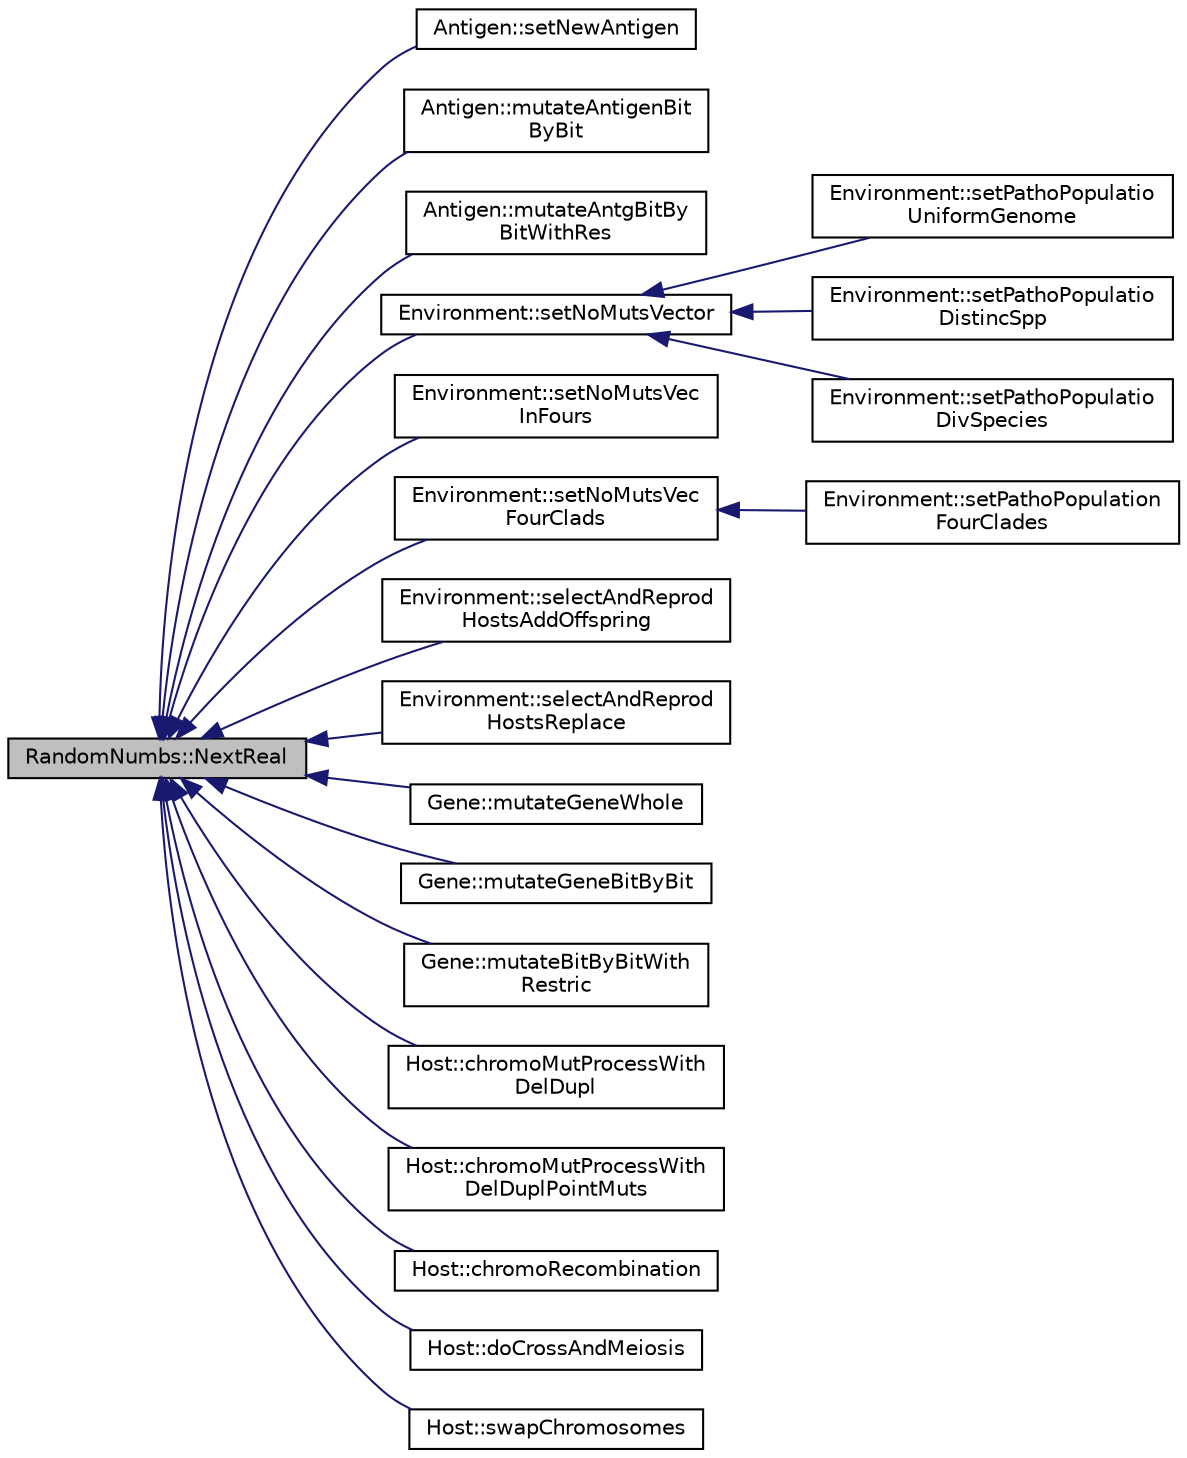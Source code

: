 digraph "RandomNumbs::NextReal"
{
  edge [fontname="Helvetica",fontsize="10",labelfontname="Helvetica",labelfontsize="10"];
  node [fontname="Helvetica",fontsize="10",shape=record];
  rankdir="LR";
  Node1 [label="RandomNumbs::NextReal",height=0.2,width=0.4,color="black", fillcolor="grey75", style="filled", fontcolor="black"];
  Node1 -> Node2 [dir="back",color="midnightblue",fontsize="10",style="solid",fontname="Helvetica"];
  Node2 [label="Antigen::setNewAntigen",height=0.2,width=0.4,color="black", fillcolor="white", style="filled",URL="$class_antigen.html#a91e70bf2cd04f672230167dda902e328",tooltip="Core method. Sets a new antigen filling it with a random bits. "];
  Node1 -> Node3 [dir="back",color="midnightblue",fontsize="10",style="solid",fontname="Helvetica"];
  Node3 [label="Antigen::mutateAntigenBit\lByBit",height=0.2,width=0.4,color="black", fillcolor="white", style="filled",URL="$class_antigen.html#a0b79dbd3882846ca3a1d9bf23dfa6438",tooltip="Core method. Mutates antigen one bit by one bit. "];
  Node1 -> Node4 [dir="back",color="midnightblue",fontsize="10",style="solid",fontname="Helvetica"];
  Node4 [label="Antigen::mutateAntgBitBy\lBitWithRes",height=0.2,width=0.4,color="black", fillcolor="white", style="filled",URL="$class_antigen.html#a6edb2d08312947e1c01d28cf659a564f",tooltip="Core method. Mutates antigen one bit by one bit but leaves predefined positions on the antigen intact..."];
  Node1 -> Node5 [dir="back",color="midnightblue",fontsize="10",style="solid",fontname="Helvetica"];
  Node5 [label="Environment::setNoMutsVector",height=0.2,width=0.4,color="black", fillcolor="white", style="filled",URL="$class_environment.html#a559d186796a3f21fcaccce6cbbc6fe89",tooltip="Core method. It defines \"no mutation sites\" of the antigen for all individual pathogen species in the..."];
  Node5 -> Node6 [dir="back",color="midnightblue",fontsize="10",style="solid",fontname="Helvetica"];
  Node6 [label="Environment::setPathoPopulatio\lUniformGenome",height=0.2,width=0.4,color="black", fillcolor="white", style="filled",URL="$class_environment.html#a03d6f594caf898481ef784aafa9b6ed8",tooltip="Core method. Initializes the pathogen population. "];
  Node5 -> Node7 [dir="back",color="midnightblue",fontsize="10",style="solid",fontname="Helvetica"];
  Node7 [label="Environment::setPathoPopulatio\lDistincSpp",height=0.2,width=0.4,color="black", fillcolor="white", style="filled",URL="$class_environment.html#aa96a77a7b6544503d61e26149c0d4cca",tooltip="Core method. Initializes the pathogen population. "];
  Node5 -> Node8 [dir="back",color="midnightblue",fontsize="10",style="solid",fontname="Helvetica"];
  Node8 [label="Environment::setPathoPopulatio\lDivSpecies",height=0.2,width=0.4,color="black", fillcolor="white", style="filled",URL="$class_environment.html#a34b326e2e2880881e48ddf9312ff0bc0",tooltip="Core method. Initializes the pathogen population. "];
  Node1 -> Node9 [dir="back",color="midnightblue",fontsize="10",style="solid",fontname="Helvetica"];
  Node9 [label="Environment::setNoMutsVec\lInFours",height=0.2,width=0.4,color="black", fillcolor="white", style="filled",URL="$class_environment.html#a95cc0c7ecaa8fad54c2d62328134c73e",tooltip="Core method. It defines \"no mutation sites\" in 4-bit-long packages of the antigen for all individual ..."];
  Node1 -> Node10 [dir="back",color="midnightblue",fontsize="10",style="solid",fontname="Helvetica"];
  Node10 [label="Environment::setNoMutsVec\lFourClads",height=0.2,width=0.4,color="black", fillcolor="white", style="filled",URL="$class_environment.html#a558656ec1b4948fbbfee1358c79c67d0",tooltip="Core method. It defines \"no mutation sites\" of the antigen for all individual pathogen species in the..."];
  Node10 -> Node11 [dir="back",color="midnightblue",fontsize="10",style="solid",fontname="Helvetica"];
  Node11 [label="Environment::setPathoPopulation\lFourClades",height=0.2,width=0.4,color="black", fillcolor="white", style="filled",URL="$class_environment.html#ab8e36a6f12db407caf9a63cbeae62a16",tooltip="Core method. Initializes the pathogen population. "];
  Node1 -> Node12 [dir="back",color="midnightblue",fontsize="10",style="solid",fontname="Helvetica"];
  Node12 [label="Environment::selectAndReprod\lHostsAddOffspring",height=0.2,width=0.4,color="black", fillcolor="white", style="filled",URL="$class_environment.html#a56c39a47a881880bd36c3b8c5f0dbe8a",tooltip="Core method. Forms the next generation of hosts using the fitness proportionate selection method..."];
  Node1 -> Node13 [dir="back",color="midnightblue",fontsize="10",style="solid",fontname="Helvetica"];
  Node13 [label="Environment::selectAndReprod\lHostsReplace",height=0.2,width=0.4,color="black", fillcolor="white", style="filled",URL="$class_environment.html#a09af2890db9eb1a02069adfb8836aa47",tooltip="Core method. Forms the next generation of hosts using the fitness proportionate selection method..."];
  Node1 -> Node14 [dir="back",color="midnightblue",fontsize="10",style="solid",fontname="Helvetica"];
  Node14 [label="Gene::mutateGeneWhole",height=0.2,width=0.4,color="black", fillcolor="white", style="filled",URL="$class_gene.html#a625cc7e2a230d7e9594da553aed60c17",tooltip="Core method. Mutates a gene by overwriting a whole new bit-string. "];
  Node1 -> Node15 [dir="back",color="midnightblue",fontsize="10",style="solid",fontname="Helvetica"];
  Node15 [label="Gene::mutateGeneBitByBit",height=0.2,width=0.4,color="black", fillcolor="white", style="filled",URL="$class_gene.html#a9179fd84199c114a1e8bcea73ae22c36",tooltip="Core method. Iterates through a gene sequence and (if selected so) flips the value of a single bit to..."];
  Node1 -> Node16 [dir="back",color="midnightblue",fontsize="10",style="solid",fontname="Helvetica"];
  Node16 [label="Gene::mutateBitByBitWith\lRestric",height=0.2,width=0.4,color="black", fillcolor="white", style="filled",URL="$class_gene.html#ad4963d64c6b4b577809eda633e1221ef",tooltip="Core method. Iterates through a gene sequence and (if selected so) flips the value of a single bit to..."];
  Node1 -> Node17 [dir="back",color="midnightblue",fontsize="10",style="solid",fontname="Helvetica"];
  Node17 [label="Host::chromoMutProcessWith\lDelDupl",height=0.2,width=0.4,color="black", fillcolor="white", style="filled",URL="$class_host.html#a48c01d4345818b873ceed7597588bd6d",tooltip="Core method. Decides (on a random basis) if there will be any mutations in the genome: deletion..."];
  Node1 -> Node18 [dir="back",color="midnightblue",fontsize="10",style="solid",fontname="Helvetica"];
  Node18 [label="Host::chromoMutProcessWith\lDelDuplPointMuts",height=0.2,width=0.4,color="black", fillcolor="white", style="filled",URL="$class_host.html#a303c0d61ab48aaa709fccfcdd14a156e",tooltip="Core method. Decides (on a random basis) if there will be any mutations in the genome. "];
  Node1 -> Node19 [dir="back",color="midnightblue",fontsize="10",style="solid",fontname="Helvetica"];
  Node19 [label="Host::chromoRecombination",height=0.2,width=0.4,color="black", fillcolor="white", style="filled",URL="$class_host.html#ada5564c9d57e18ce046e131a5968e08f",tooltip="Core method. Performs recombination between host&#39;s chromosomes by inserting a brake in randomly selec..."];
  Node1 -> Node20 [dir="back",color="midnightblue",fontsize="10",style="solid",fontname="Helvetica"];
  Node20 [label="Host::doCrossAndMeiosis",height=0.2,width=0.4,color="black", fillcolor="white", style="filled",URL="$class_host.html#a505527db337d87670e5ab37eb9818fa3",tooltip="Core method. Performing crossing over and chromosome selection before mating. "];
  Node1 -> Node21 [dir="back",color="midnightblue",fontsize="10",style="solid",fontname="Helvetica"];
  Node21 [label="Host::swapChromosomes",height=0.2,width=0.4,color="black", fillcolor="white", style="filled",URL="$class_host.html#ab30250ea6fdd47221d65914b3e6de4e0",tooltip="Core method. Randomly swaps places of Chromosome One and Chromosome Two to avoid situation when they ..."];
}
